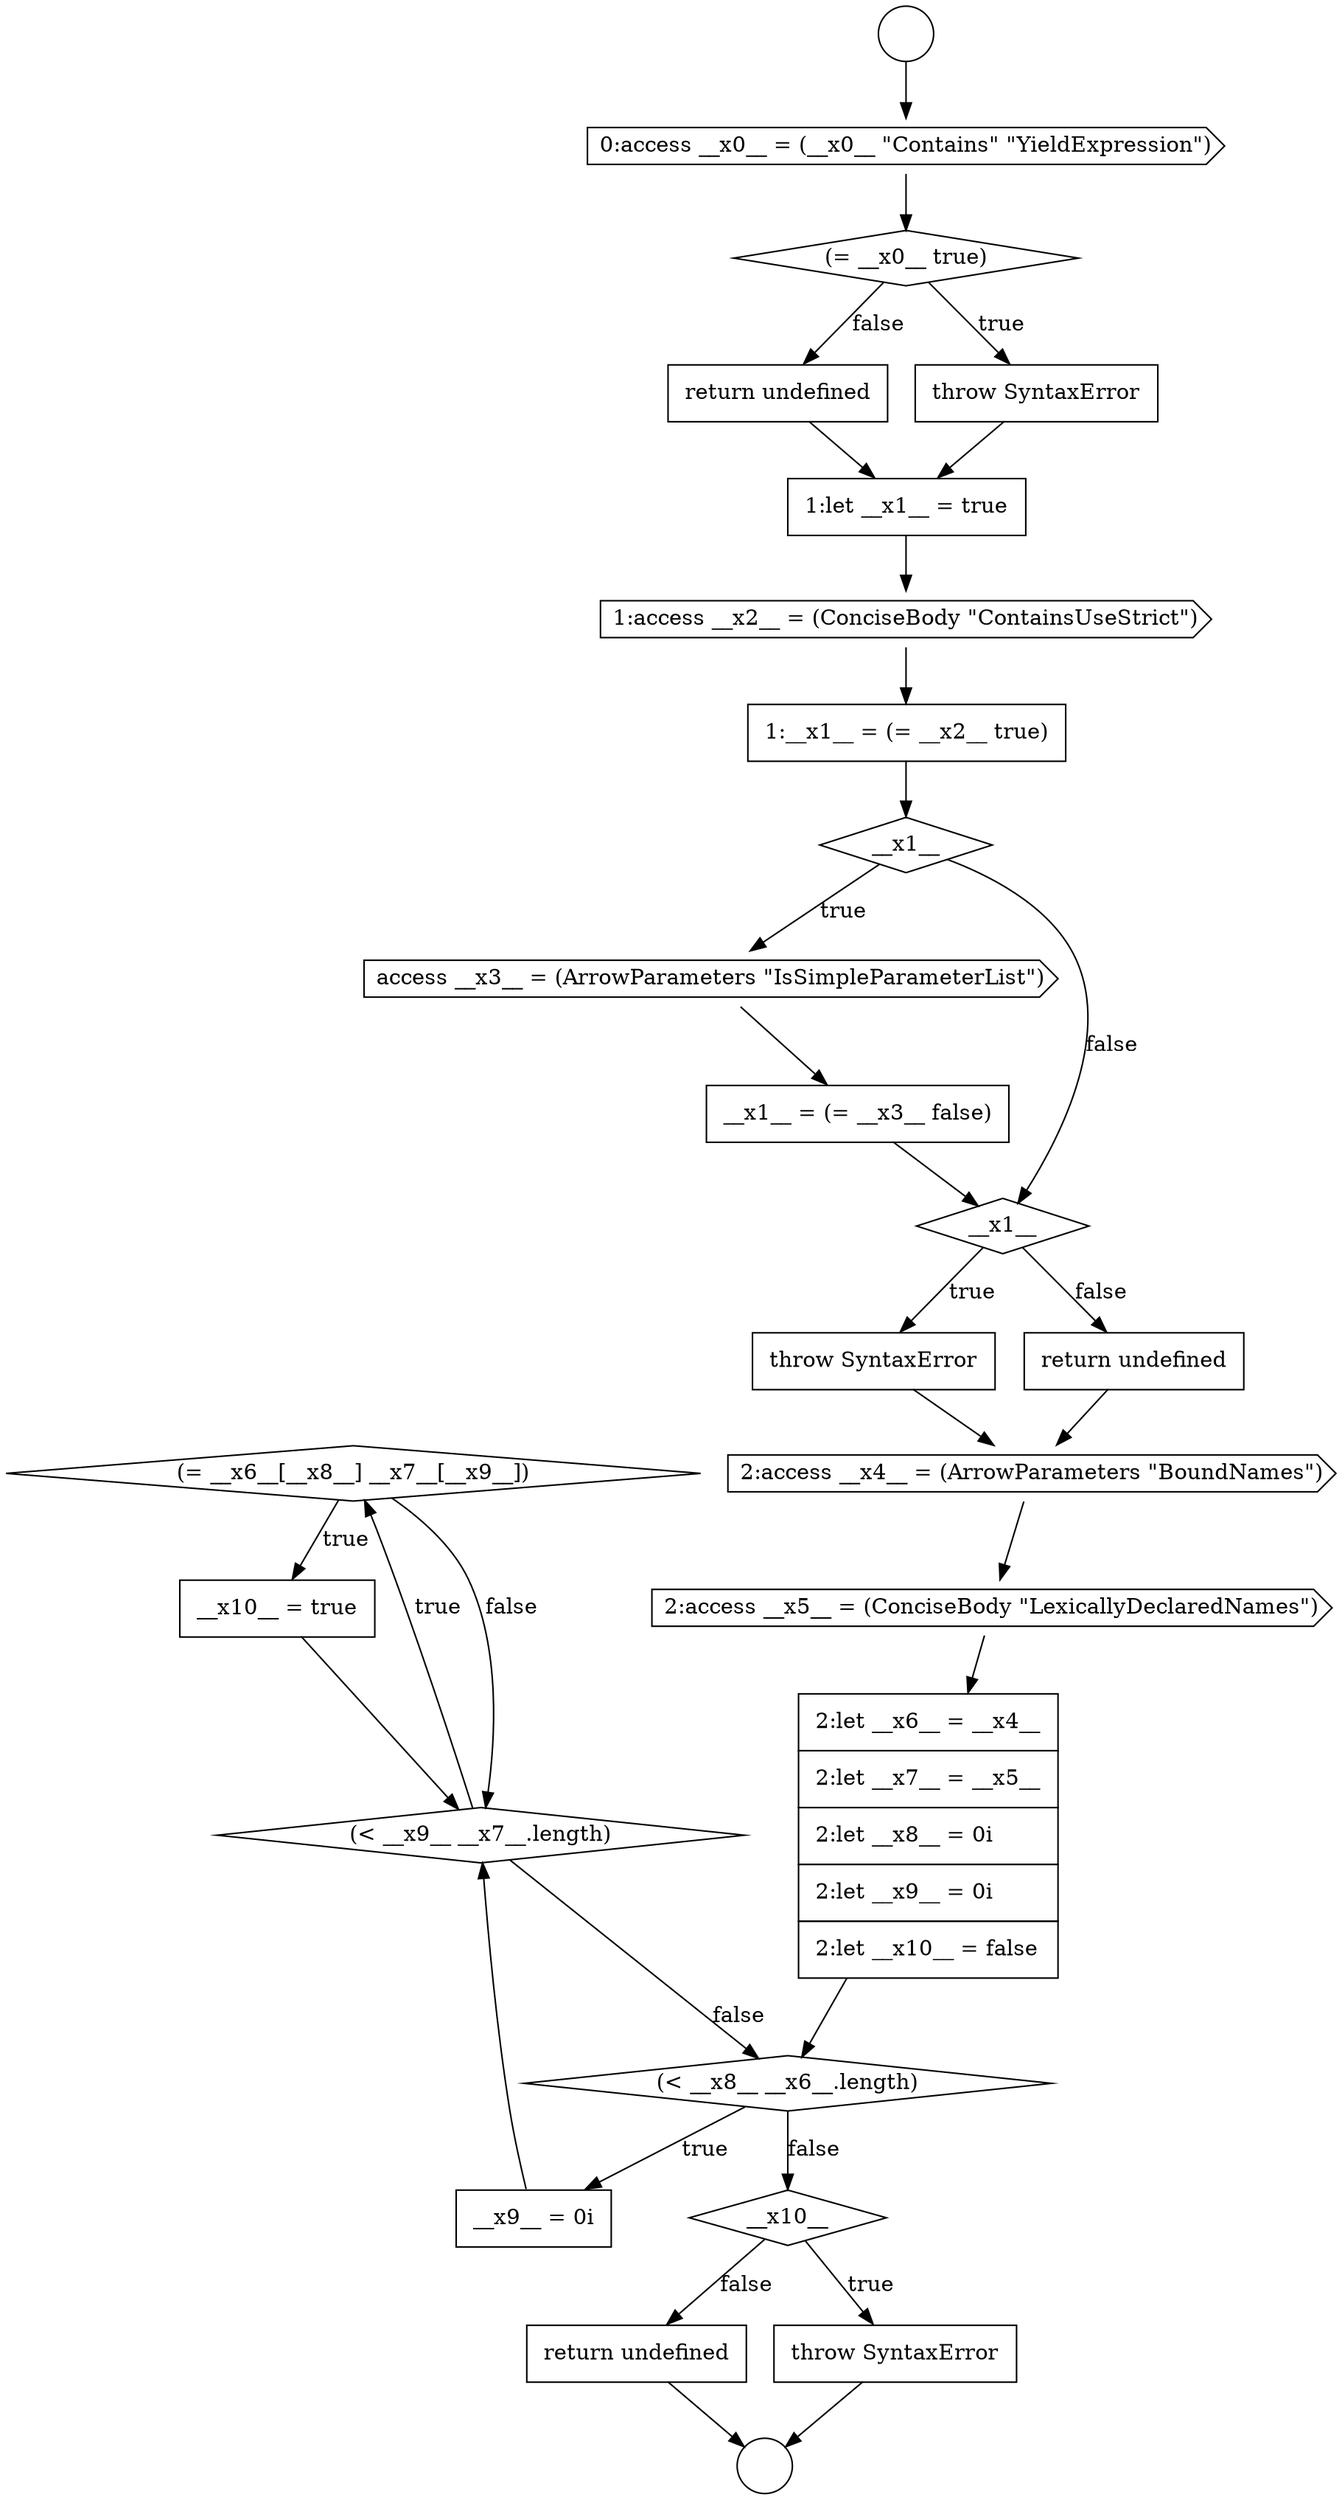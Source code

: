digraph {
  node16613 [shape=diamond, label=<<font color="black">(= __x6__[__x8__] __x7__[__x9__])</font>> color="black" fillcolor="white" style=filled]
  node16609 [shape=none, margin=0, label=<<font color="black">
    <table border="0" cellborder="1" cellspacing="0" cellpadding="10">
      <tr><td align="left">2:let __x6__ = __x4__</td></tr>
      <tr><td align="left">2:let __x7__ = __x5__</td></tr>
      <tr><td align="left">2:let __x8__ = 0i</td></tr>
      <tr><td align="left">2:let __x9__ = 0i</td></tr>
      <tr><td align="left">2:let __x10__ = false</td></tr>
    </table>
  </font>> color="black" fillcolor="white" style=filled]
  node16608 [shape=cds, label=<<font color="black">2:access __x5__ = (ConciseBody &quot;LexicallyDeclaredNames&quot;)</font>> color="black" fillcolor="white" style=filled]
  node16594 [shape=cds, label=<<font color="black">0:access __x0__ = (__x0__ &quot;Contains&quot; &quot;YieldExpression&quot;)</font>> color="black" fillcolor="white" style=filled]
  node16601 [shape=diamond, label=<<font color="black">__x1__</font>> color="black" fillcolor="white" style=filled]
  node16605 [shape=none, margin=0, label=<<font color="black">
    <table border="0" cellborder="1" cellspacing="0" cellpadding="10">
      <tr><td align="left">throw SyntaxError</td></tr>
    </table>
  </font>> color="black" fillcolor="white" style=filled]
  node16617 [shape=none, margin=0, label=<<font color="black">
    <table border="0" cellborder="1" cellspacing="0" cellpadding="10">
      <tr><td align="left">return undefined</td></tr>
    </table>
  </font>> color="black" fillcolor="white" style=filled]
  node16600 [shape=none, margin=0, label=<<font color="black">
    <table border="0" cellborder="1" cellspacing="0" cellpadding="10">
      <tr><td align="left">1:__x1__ = (= __x2__ true)</td></tr>
    </table>
  </font>> color="black" fillcolor="white" style=filled]
  node16602 [shape=cds, label=<<font color="black">access __x3__ = (ArrowParameters &quot;IsSimpleParameterList&quot;)</font>> color="black" fillcolor="white" style=filled]
  node16607 [shape=cds, label=<<font color="black">2:access __x4__ = (ArrowParameters &quot;BoundNames&quot;)</font>> color="black" fillcolor="white" style=filled]
  node16610 [shape=diamond, label=<<font color="black">(&lt; __x8__ __x6__.length)</font>> color="black" fillcolor="white" style=filled]
  node16595 [shape=diamond, label=<<font color="black">(= __x0__ true)</font>> color="black" fillcolor="white" style=filled]
  node16598 [shape=none, margin=0, label=<<font color="black">
    <table border="0" cellborder="1" cellspacing="0" cellpadding="10">
      <tr><td align="left">1:let __x1__ = true</td></tr>
    </table>
  </font>> color="black" fillcolor="white" style=filled]
  node16604 [shape=diamond, label=<<font color="black">__x1__</font>> color="black" fillcolor="white" style=filled]
  node16592 [shape=circle label=" " color="black" fillcolor="white" style=filled]
  node16597 [shape=none, margin=0, label=<<font color="black">
    <table border="0" cellborder="1" cellspacing="0" cellpadding="10">
      <tr><td align="left">return undefined</td></tr>
    </table>
  </font>> color="black" fillcolor="white" style=filled]
  node16616 [shape=none, margin=0, label=<<font color="black">
    <table border="0" cellborder="1" cellspacing="0" cellpadding="10">
      <tr><td align="left">throw SyntaxError</td></tr>
    </table>
  </font>> color="black" fillcolor="white" style=filled]
  node16615 [shape=diamond, label=<<font color="black">__x10__</font>> color="black" fillcolor="white" style=filled]
  node16593 [shape=circle label=" " color="black" fillcolor="white" style=filled]
  node16612 [shape=diamond, label=<<font color="black">(&lt; __x9__ __x7__.length)</font>> color="black" fillcolor="white" style=filled]
  node16599 [shape=cds, label=<<font color="black">1:access __x2__ = (ConciseBody &quot;ContainsUseStrict&quot;)</font>> color="black" fillcolor="white" style=filled]
  node16596 [shape=none, margin=0, label=<<font color="black">
    <table border="0" cellborder="1" cellspacing="0" cellpadding="10">
      <tr><td align="left">throw SyntaxError</td></tr>
    </table>
  </font>> color="black" fillcolor="white" style=filled]
  node16611 [shape=none, margin=0, label=<<font color="black">
    <table border="0" cellborder="1" cellspacing="0" cellpadding="10">
      <tr><td align="left">__x9__ = 0i</td></tr>
    </table>
  </font>> color="black" fillcolor="white" style=filled]
  node16606 [shape=none, margin=0, label=<<font color="black">
    <table border="0" cellborder="1" cellspacing="0" cellpadding="10">
      <tr><td align="left">return undefined</td></tr>
    </table>
  </font>> color="black" fillcolor="white" style=filled]
  node16603 [shape=none, margin=0, label=<<font color="black">
    <table border="0" cellborder="1" cellspacing="0" cellpadding="10">
      <tr><td align="left">__x1__ = (= __x3__ false)</td></tr>
    </table>
  </font>> color="black" fillcolor="white" style=filled]
  node16614 [shape=none, margin=0, label=<<font color="black">
    <table border="0" cellborder="1" cellspacing="0" cellpadding="10">
      <tr><td align="left">__x10__ = true</td></tr>
    </table>
  </font>> color="black" fillcolor="white" style=filled]
  node16597 -> node16598 [ color="black"]
  node16612 -> node16613 [label=<<font color="black">true</font>> color="black"]
  node16612 -> node16610 [label=<<font color="black">false</font>> color="black"]
  node16606 -> node16607 [ color="black"]
  node16608 -> node16609 [ color="black"]
  node16600 -> node16601 [ color="black"]
  node16598 -> node16599 [ color="black"]
  node16614 -> node16612 [ color="black"]
  node16605 -> node16607 [ color="black"]
  node16604 -> node16605 [label=<<font color="black">true</font>> color="black"]
  node16604 -> node16606 [label=<<font color="black">false</font>> color="black"]
  node16609 -> node16610 [ color="black"]
  node16611 -> node16612 [ color="black"]
  node16607 -> node16608 [ color="black"]
  node16615 -> node16616 [label=<<font color="black">true</font>> color="black"]
  node16615 -> node16617 [label=<<font color="black">false</font>> color="black"]
  node16617 -> node16593 [ color="black"]
  node16613 -> node16614 [label=<<font color="black">true</font>> color="black"]
  node16613 -> node16612 [label=<<font color="black">false</font>> color="black"]
  node16610 -> node16611 [label=<<font color="black">true</font>> color="black"]
  node16610 -> node16615 [label=<<font color="black">false</font>> color="black"]
  node16603 -> node16604 [ color="black"]
  node16592 -> node16594 [ color="black"]
  node16596 -> node16598 [ color="black"]
  node16595 -> node16596 [label=<<font color="black">true</font>> color="black"]
  node16595 -> node16597 [label=<<font color="black">false</font>> color="black"]
  node16601 -> node16602 [label=<<font color="black">true</font>> color="black"]
  node16601 -> node16604 [label=<<font color="black">false</font>> color="black"]
  node16599 -> node16600 [ color="black"]
  node16602 -> node16603 [ color="black"]
  node16616 -> node16593 [ color="black"]
  node16594 -> node16595 [ color="black"]
}
